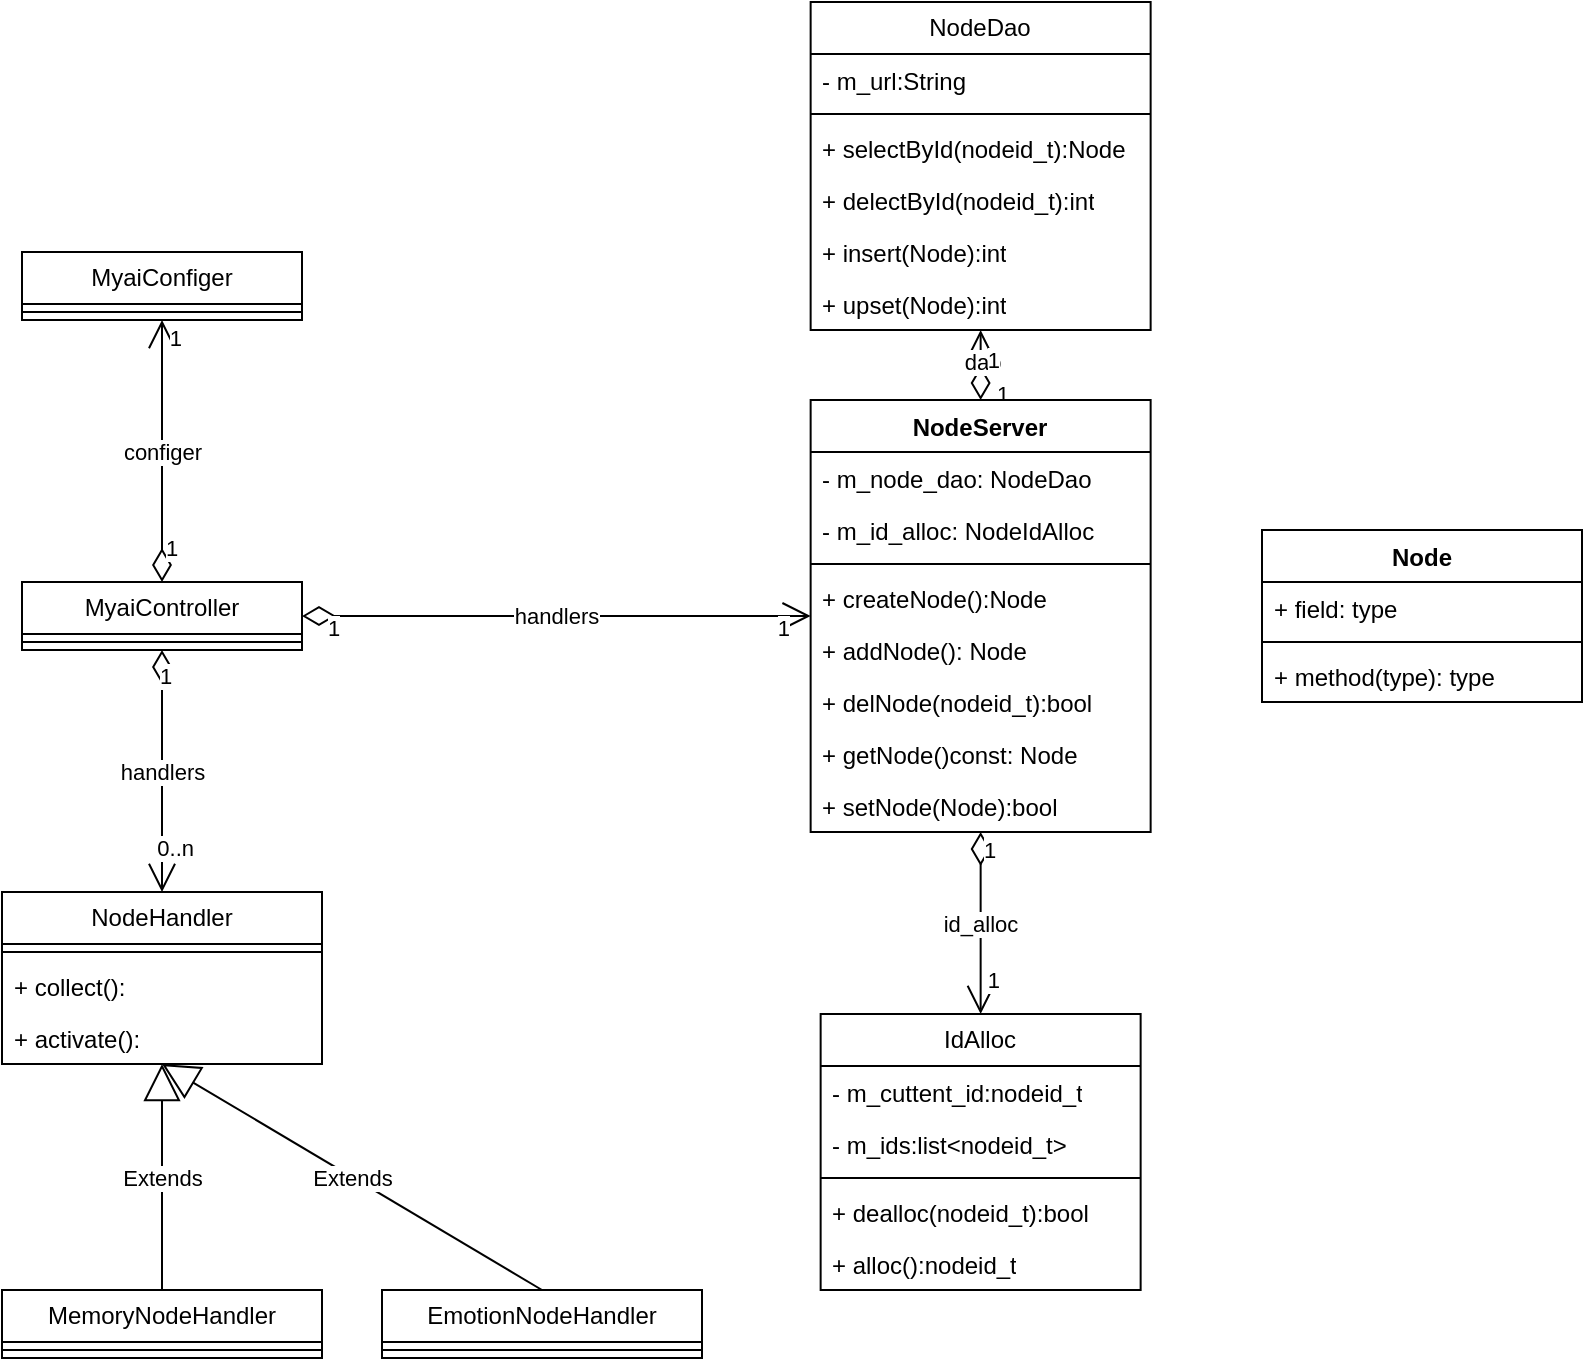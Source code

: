 <mxfile version="25.0.2">
  <diagram id="C5RBs43oDa-KdzZeNtuy" name="Page-1">
    <mxGraphModel dx="1352" dy="783" grid="1" gridSize="10" guides="1" tooltips="1" connect="1" arrows="1" fold="1" page="1" pageScale="1" pageWidth="827" pageHeight="1169" math="1" shadow="0">
      <root>
        <mxCell id="WIyWlLk6GJQsqaUBKTNV-0" />
        <mxCell id="WIyWlLk6GJQsqaUBKTNV-1" parent="WIyWlLk6GJQsqaUBKTNV-0" />
        <mxCell id="l1_kb9u0Heueqg295tcp-4" value="NodeDao" style="swimlane;fontStyle=0;childLayout=stackLayout;horizontal=1;startSize=26;fillColor=none;horizontalStack=0;resizeParent=1;resizeParentMax=0;resizeLast=0;collapsible=1;marginBottom=0;whiteSpace=wrap;html=1;" parent="WIyWlLk6GJQsqaUBKTNV-1" vertex="1">
          <mxGeometry x="424.32" y="15" width="170" height="164" as="geometry">
            <mxRectangle x="597.5" y="-50" width="90" height="30" as="alternateBounds" />
          </mxGeometry>
        </mxCell>
        <mxCell id="eja3u6TJSt648dlkl0UL-10" value="- m_url:String" style="text;strokeColor=none;fillColor=none;align=left;verticalAlign=top;spacingLeft=4;spacingRight=4;overflow=hidden;rotatable=0;points=[[0,0.5],[1,0.5]];portConstraint=eastwest;whiteSpace=wrap;html=1;" parent="l1_kb9u0Heueqg295tcp-4" vertex="1">
          <mxGeometry y="26" width="170" height="26" as="geometry" />
        </mxCell>
        <mxCell id="l1_kb9u0Heueqg295tcp-88" value="" style="line;strokeWidth=1;fillColor=none;align=left;verticalAlign=middle;spacingTop=-1;spacingLeft=3;spacingRight=3;rotatable=0;labelPosition=right;points=[];portConstraint=eastwest;strokeColor=inherit;" parent="l1_kb9u0Heueqg295tcp-4" vertex="1">
          <mxGeometry y="52" width="170" height="8" as="geometry" />
        </mxCell>
        <mxCell id="eja3u6TJSt648dlkl0UL-6" value="+ selectById(nodeid_t):Node" style="text;strokeColor=none;fillColor=none;align=left;verticalAlign=top;spacingLeft=4;spacingRight=4;overflow=hidden;rotatable=0;points=[[0,0.5],[1,0.5]];portConstraint=eastwest;whiteSpace=wrap;html=1;" parent="l1_kb9u0Heueqg295tcp-4" vertex="1">
          <mxGeometry y="60" width="170" height="26" as="geometry" />
        </mxCell>
        <mxCell id="eja3u6TJSt648dlkl0UL-7" value="+ delectById(nodeid_t):int" style="text;strokeColor=none;fillColor=none;align=left;verticalAlign=top;spacingLeft=4;spacingRight=4;overflow=hidden;rotatable=0;points=[[0,0.5],[1,0.5]];portConstraint=eastwest;whiteSpace=wrap;html=1;" parent="l1_kb9u0Heueqg295tcp-4" vertex="1">
          <mxGeometry y="86" width="170" height="26" as="geometry" />
        </mxCell>
        <mxCell id="eja3u6TJSt648dlkl0UL-8" value="+ insert(Node):int" style="text;strokeColor=none;fillColor=none;align=left;verticalAlign=top;spacingLeft=4;spacingRight=4;overflow=hidden;rotatable=0;points=[[0,0.5],[1,0.5]];portConstraint=eastwest;whiteSpace=wrap;html=1;" parent="l1_kb9u0Heueqg295tcp-4" vertex="1">
          <mxGeometry y="112" width="170" height="26" as="geometry" />
        </mxCell>
        <mxCell id="eja3u6TJSt648dlkl0UL-9" value="+ upset(Node):int" style="text;strokeColor=none;fillColor=none;align=left;verticalAlign=top;spacingLeft=4;spacingRight=4;overflow=hidden;rotatable=0;points=[[0,0.5],[1,0.5]];portConstraint=eastwest;whiteSpace=wrap;html=1;" parent="l1_kb9u0Heueqg295tcp-4" vertex="1">
          <mxGeometry y="138" width="170" height="26" as="geometry" />
        </mxCell>
        <mxCell id="l1_kb9u0Heueqg295tcp-8" value="MyaiController" style="swimlane;fontStyle=0;childLayout=stackLayout;horizontal=1;startSize=26;fillColor=none;horizontalStack=0;resizeParent=1;resizeParentMax=0;resizeLast=0;collapsible=1;marginBottom=0;whiteSpace=wrap;html=1;" parent="WIyWlLk6GJQsqaUBKTNV-1" vertex="1">
          <mxGeometry x="30" y="305" width="140" height="34" as="geometry" />
        </mxCell>
        <mxCell id="l1_kb9u0Heueqg295tcp-97" value="" style="line;strokeWidth=1;fillColor=none;align=left;verticalAlign=middle;spacingTop=-1;spacingLeft=3;spacingRight=3;rotatable=0;labelPosition=right;points=[];portConstraint=eastwest;strokeColor=inherit;" parent="l1_kb9u0Heueqg295tcp-8" vertex="1">
          <mxGeometry y="26" width="140" height="8" as="geometry" />
        </mxCell>
        <mxCell id="l1_kb9u0Heueqg295tcp-12" value="NodeHandler" style="swimlane;fontStyle=0;childLayout=stackLayout;horizontal=1;startSize=26;fillColor=none;horizontalStack=0;resizeParent=1;resizeParentMax=0;resizeLast=0;collapsible=1;marginBottom=0;whiteSpace=wrap;html=1;" parent="WIyWlLk6GJQsqaUBKTNV-1" vertex="1">
          <mxGeometry x="20" y="460" width="160" height="86" as="geometry" />
        </mxCell>
        <mxCell id="l1_kb9u0Heueqg295tcp-102" value="" style="line;strokeWidth=1;fillColor=none;align=left;verticalAlign=middle;spacingTop=-1;spacingLeft=3;spacingRight=3;rotatable=0;labelPosition=right;points=[];portConstraint=eastwest;strokeColor=inherit;" parent="l1_kb9u0Heueqg295tcp-12" vertex="1">
          <mxGeometry y="26" width="160" height="8" as="geometry" />
        </mxCell>
        <mxCell id="GlntnJ7-mtpeiSCosLIo-0" value="+&amp;nbsp;collect():" style="text;strokeColor=none;fillColor=none;align=left;verticalAlign=top;spacingLeft=4;spacingRight=4;overflow=hidden;rotatable=0;points=[[0,0.5],[1,0.5]];portConstraint=eastwest;whiteSpace=wrap;html=1;" parent="l1_kb9u0Heueqg295tcp-12" vertex="1">
          <mxGeometry y="34" width="160" height="26" as="geometry" />
        </mxCell>
        <mxCell id="GlntnJ7-mtpeiSCosLIo-1" value="+ activate():" style="text;strokeColor=none;fillColor=none;align=left;verticalAlign=top;spacingLeft=4;spacingRight=4;overflow=hidden;rotatable=0;points=[[0,0.5],[1,0.5]];portConstraint=eastwest;whiteSpace=wrap;html=1;" parent="l1_kb9u0Heueqg295tcp-12" vertex="1">
          <mxGeometry y="60" width="160" height="26" as="geometry" />
        </mxCell>
        <mxCell id="l1_kb9u0Heueqg295tcp-40" value="handlers" style="endArrow=open;html=1;endSize=12;startArrow=diamondThin;startSize=14;startFill=0;rounded=0;exitX=0.5;exitY=1;exitDx=0;exitDy=0;entryX=0.5;entryY=0;entryDx=0;entryDy=0;" parent="WIyWlLk6GJQsqaUBKTNV-1" source="l1_kb9u0Heueqg295tcp-8" target="l1_kb9u0Heueqg295tcp-12" edge="1">
          <mxGeometry x="-0.001" relative="1" as="geometry">
            <mxPoint x="346" y="440" as="sourcePoint" />
            <mxPoint x="506" y="440" as="targetPoint" />
            <mxPoint as="offset" />
          </mxGeometry>
        </mxCell>
        <mxCell id="l1_kb9u0Heueqg295tcp-41" value="1" style="edgeLabel;resizable=0;html=1;align=left;verticalAlign=top;" parent="l1_kb9u0Heueqg295tcp-40" connectable="0" vertex="1">
          <mxGeometry x="-1" relative="1" as="geometry">
            <mxPoint x="-3" as="offset" />
          </mxGeometry>
        </mxCell>
        <mxCell id="l1_kb9u0Heueqg295tcp-42" value="0..n" style="edgeLabel;resizable=0;html=1;align=right;verticalAlign=top;" parent="l1_kb9u0Heueqg295tcp-40" connectable="0" vertex="1">
          <mxGeometry x="1" relative="1" as="geometry">
            <mxPoint x="16" y="-35" as="offset" />
          </mxGeometry>
        </mxCell>
        <mxCell id="l1_kb9u0Heueqg295tcp-53" value="IdAlloc" style="swimlane;fontStyle=0;childLayout=stackLayout;horizontal=1;startSize=26;fillColor=none;horizontalStack=0;resizeParent=1;resizeParentMax=0;resizeLast=0;collapsible=1;marginBottom=0;whiteSpace=wrap;html=1;" parent="WIyWlLk6GJQsqaUBKTNV-1" vertex="1">
          <mxGeometry x="429.32" y="521" width="160" height="138" as="geometry" />
        </mxCell>
        <mxCell id="eja3u6TJSt648dlkl0UL-16" value="- m_cuttent_id:nodeid_t" style="text;strokeColor=none;fillColor=none;align=left;verticalAlign=top;spacingLeft=4;spacingRight=4;overflow=hidden;rotatable=0;points=[[0,0.5],[1,0.5]];portConstraint=eastwest;whiteSpace=wrap;html=1;" parent="l1_kb9u0Heueqg295tcp-53" vertex="1">
          <mxGeometry y="26" width="160" height="26" as="geometry" />
        </mxCell>
        <mxCell id="eja3u6TJSt648dlkl0UL-17" value="- m_ids:list&amp;lt;nodeid_t&amp;gt;" style="text;strokeColor=none;fillColor=none;align=left;verticalAlign=top;spacingLeft=4;spacingRight=4;overflow=hidden;rotatable=0;points=[[0,0.5],[1,0.5]];portConstraint=eastwest;whiteSpace=wrap;html=1;" parent="l1_kb9u0Heueqg295tcp-53" vertex="1">
          <mxGeometry y="52" width="160" height="26" as="geometry" />
        </mxCell>
        <mxCell id="l1_kb9u0Heueqg295tcp-100" value="" style="line;strokeWidth=1;fillColor=none;align=left;verticalAlign=middle;spacingTop=-1;spacingLeft=3;spacingRight=3;rotatable=0;labelPosition=right;points=[];portConstraint=eastwest;strokeColor=inherit;" parent="l1_kb9u0Heueqg295tcp-53" vertex="1">
          <mxGeometry y="78" width="160" height="8" as="geometry" />
        </mxCell>
        <mxCell id="eja3u6TJSt648dlkl0UL-19" value="+ dealloc(nodeid_t):bool" style="text;strokeColor=none;fillColor=none;align=left;verticalAlign=top;spacingLeft=4;spacingRight=4;overflow=hidden;rotatable=0;points=[[0,0.5],[1,0.5]];portConstraint=eastwest;whiteSpace=wrap;html=1;" parent="l1_kb9u0Heueqg295tcp-53" vertex="1">
          <mxGeometry y="86" width="160" height="26" as="geometry" />
        </mxCell>
        <mxCell id="eja3u6TJSt648dlkl0UL-18" value="+ alloc():nodeid_t" style="text;strokeColor=none;fillColor=none;align=left;verticalAlign=top;spacingLeft=4;spacingRight=4;overflow=hidden;rotatable=0;points=[[0,0.5],[1,0.5]];portConstraint=eastwest;whiteSpace=wrap;html=1;" parent="l1_kb9u0Heueqg295tcp-53" vertex="1">
          <mxGeometry y="112" width="160" height="26" as="geometry" />
        </mxCell>
        <mxCell id="l1_kb9u0Heueqg295tcp-60" value="MyaiConfiger" style="swimlane;fontStyle=0;childLayout=stackLayout;horizontal=1;startSize=26;fillColor=none;horizontalStack=0;resizeParent=1;resizeParentMax=0;resizeLast=0;collapsible=1;marginBottom=0;whiteSpace=wrap;html=1;" parent="WIyWlLk6GJQsqaUBKTNV-1" vertex="1">
          <mxGeometry x="30" y="140" width="140" height="34" as="geometry" />
        </mxCell>
        <mxCell id="l1_kb9u0Heueqg295tcp-101" value="" style="line;strokeWidth=1;fillColor=none;align=left;verticalAlign=middle;spacingTop=-1;spacingLeft=3;spacingRight=3;rotatable=0;labelPosition=right;points=[];portConstraint=eastwest;strokeColor=inherit;" parent="l1_kb9u0Heueqg295tcp-60" vertex="1">
          <mxGeometry y="26" width="140" height="8" as="geometry" />
        </mxCell>
        <mxCell id="l1_kb9u0Heueqg295tcp-65" value="configer" style="endArrow=open;html=1;endSize=12;startArrow=diamondThin;startSize=14;startFill=0;rounded=0;exitX=0.5;exitY=0;exitDx=0;exitDy=0;entryX=0.5;entryY=1;entryDx=0;entryDy=0;" parent="WIyWlLk6GJQsqaUBKTNV-1" source="l1_kb9u0Heueqg295tcp-8" target="l1_kb9u0Heueqg295tcp-60" edge="1">
          <mxGeometry relative="1" as="geometry">
            <mxPoint x="40" y="520" as="sourcePoint" />
            <mxPoint x="200" y="520" as="targetPoint" />
          </mxGeometry>
        </mxCell>
        <mxCell id="l1_kb9u0Heueqg295tcp-66" value="1" style="edgeLabel;resizable=0;html=1;align=left;verticalAlign=top;" parent="l1_kb9u0Heueqg295tcp-65" connectable="0" vertex="1">
          <mxGeometry x="-1" relative="1" as="geometry">
            <mxPoint y="-30" as="offset" />
          </mxGeometry>
        </mxCell>
        <mxCell id="l1_kb9u0Heueqg295tcp-67" value="1" style="edgeLabel;resizable=0;html=1;align=right;verticalAlign=top;" parent="l1_kb9u0Heueqg295tcp-65" connectable="0" vertex="1">
          <mxGeometry x="1" relative="1" as="geometry">
            <mxPoint x="10" y="-4" as="offset" />
          </mxGeometry>
        </mxCell>
        <mxCell id="l1_kb9u0Heueqg295tcp-68" value="MemoryNodeHandler" style="swimlane;fontStyle=0;childLayout=stackLayout;horizontal=1;startSize=26;fillColor=none;horizontalStack=0;resizeParent=1;resizeParentMax=0;resizeLast=0;collapsible=1;marginBottom=0;whiteSpace=wrap;html=1;" parent="WIyWlLk6GJQsqaUBKTNV-1" vertex="1">
          <mxGeometry x="20" y="659" width="160" height="34" as="geometry" />
        </mxCell>
        <mxCell id="QLfT95iHajIOkWm3uGbV-3" value="" style="line;strokeWidth=1;fillColor=none;align=left;verticalAlign=middle;spacingTop=-1;spacingLeft=3;spacingRight=3;rotatable=0;labelPosition=right;points=[];portConstraint=eastwest;strokeColor=inherit;" parent="l1_kb9u0Heueqg295tcp-68" vertex="1">
          <mxGeometry y="26" width="160" height="8" as="geometry" />
        </mxCell>
        <mxCell id="l1_kb9u0Heueqg295tcp-73" value="Extends" style="endArrow=block;endSize=16;endFill=0;html=1;rounded=0;exitX=0.5;exitY=0;exitDx=0;exitDy=0;entryX=0.5;entryY=1;entryDx=0;entryDy=0;" parent="WIyWlLk6GJQsqaUBKTNV-1" source="l1_kb9u0Heueqg295tcp-68" target="l1_kb9u0Heueqg295tcp-12" edge="1">
          <mxGeometry width="160" relative="1" as="geometry">
            <mxPoint x="96" y="639" as="sourcePoint" />
            <mxPoint x="66" y="549" as="targetPoint" />
          </mxGeometry>
        </mxCell>
        <mxCell id="l1_kb9u0Heueqg295tcp-74" value="EmotionNodeHandler" style="swimlane;fontStyle=0;childLayout=stackLayout;horizontal=1;startSize=26;fillColor=none;horizontalStack=0;resizeParent=1;resizeParentMax=0;resizeLast=0;collapsible=1;marginBottom=0;whiteSpace=wrap;html=1;" parent="WIyWlLk6GJQsqaUBKTNV-1" vertex="1">
          <mxGeometry x="210" y="659" width="160" height="34" as="geometry" />
        </mxCell>
        <mxCell id="QLfT95iHajIOkWm3uGbV-6" value="" style="line;strokeWidth=1;fillColor=none;align=left;verticalAlign=middle;spacingTop=-1;spacingLeft=3;spacingRight=3;rotatable=0;labelPosition=right;points=[];portConstraint=eastwest;strokeColor=inherit;" parent="l1_kb9u0Heueqg295tcp-74" vertex="1">
          <mxGeometry y="26" width="160" height="8" as="geometry" />
        </mxCell>
        <mxCell id="l1_kb9u0Heueqg295tcp-75" value="Extends" style="endArrow=block;endSize=16;endFill=0;html=1;rounded=0;exitX=0.5;exitY=0;exitDx=0;exitDy=0;entryX=0.5;entryY=1;entryDx=0;entryDy=0;" parent="WIyWlLk6GJQsqaUBKTNV-1" source="l1_kb9u0Heueqg295tcp-74" target="l1_kb9u0Heueqg295tcp-12" edge="1">
          <mxGeometry width="160" relative="1" as="geometry">
            <mxPoint x="145" y="675" as="sourcePoint" />
            <mxPoint x="36" y="549" as="targetPoint" />
          </mxGeometry>
        </mxCell>
        <mxCell id="l1_kb9u0Heueqg295tcp-94" value="dao" style="endArrow=open;html=1;endSize=12;startArrow=diamondThin;startSize=14;startFill=0;rounded=0;entryX=0.5;entryY=1;entryDx=0;entryDy=0;exitX=0.5;exitY=0;exitDx=0;exitDy=0;" parent="WIyWlLk6GJQsqaUBKTNV-1" source="QLfT95iHajIOkWm3uGbV-7" target="l1_kb9u0Heueqg295tcp-4" edge="1">
          <mxGeometry x="0.122" y="-1" relative="1" as="geometry">
            <mxPoint x="454.32" y="249" as="sourcePoint" />
            <mxPoint x="584.32" y="254" as="targetPoint" />
            <mxPoint as="offset" />
          </mxGeometry>
        </mxCell>
        <mxCell id="l1_kb9u0Heueqg295tcp-95" value="1" style="edgeLabel;resizable=0;html=1;align=left;verticalAlign=top;" parent="l1_kb9u0Heueqg295tcp-94" connectable="0" vertex="1">
          <mxGeometry x="-1" relative="1" as="geometry">
            <mxPoint x="17" y="-4" as="offset" />
          </mxGeometry>
        </mxCell>
        <mxCell id="l1_kb9u0Heueqg295tcp-96" value="1" style="edgeLabel;resizable=0;html=1;align=right;verticalAlign=top;" parent="l1_kb9u0Heueqg295tcp-94" connectable="0" vertex="1">
          <mxGeometry x="1" relative="1" as="geometry">
            <mxPoint x="10" y="2" as="offset" />
          </mxGeometry>
        </mxCell>
        <mxCell id="QLfT95iHajIOkWm3uGbV-15" value="1" style="edgeLabel;html=1;align=center;verticalAlign=middle;resizable=0;points=[];" parent="l1_kb9u0Heueqg295tcp-94" vertex="1" connectable="0">
          <mxGeometry x="-0.79" y="-1" relative="1" as="geometry">
            <mxPoint x="9" as="offset" />
          </mxGeometry>
        </mxCell>
        <mxCell id="l1_kb9u0Heueqg295tcp-107" value="id_alloc" style="endArrow=open;html=1;endSize=12;startArrow=diamondThin;startSize=14;startFill=0;rounded=0;exitX=0.5;exitY=1;exitDx=0;exitDy=0;entryX=0.5;entryY=0;entryDx=0;entryDy=0;" parent="WIyWlLk6GJQsqaUBKTNV-1" source="QLfT95iHajIOkWm3uGbV-7" target="l1_kb9u0Heueqg295tcp-53" edge="1">
          <mxGeometry relative="1" as="geometry">
            <mxPoint x="300.32" y="75" as="sourcePoint" />
            <mxPoint x="674.32" y="403" as="targetPoint" />
          </mxGeometry>
        </mxCell>
        <mxCell id="l1_kb9u0Heueqg295tcp-108" value="1" style="edgeLabel;resizable=0;html=1;align=left;verticalAlign=top;" parent="l1_kb9u0Heueqg295tcp-107" connectable="0" vertex="1">
          <mxGeometry x="-1" relative="1" as="geometry">
            <mxPoint y="-4" as="offset" />
          </mxGeometry>
        </mxCell>
        <mxCell id="l1_kb9u0Heueqg295tcp-109" value="1" style="edgeLabel;resizable=0;html=1;align=right;verticalAlign=top;" parent="l1_kb9u0Heueqg295tcp-107" connectable="0" vertex="1">
          <mxGeometry x="1" relative="1" as="geometry">
            <mxPoint x="10" y="-30" as="offset" />
          </mxGeometry>
        </mxCell>
        <mxCell id="QLfT95iHajIOkWm3uGbV-7" value="NodeServer" style="swimlane;fontStyle=1;align=center;verticalAlign=top;childLayout=stackLayout;horizontal=1;startSize=26;horizontalStack=0;resizeParent=1;resizeParentMax=0;resizeLast=0;collapsible=1;marginBottom=0;whiteSpace=wrap;html=1;" parent="WIyWlLk6GJQsqaUBKTNV-1" vertex="1">
          <mxGeometry x="424.32" y="214" width="170" height="216" as="geometry">
            <mxRectangle x="585" y="260" width="100" height="30" as="alternateBounds" />
          </mxGeometry>
        </mxCell>
        <mxCell id="eja3u6TJSt648dlkl0UL-4" value="- m_node_dao: NodeDao" style="text;strokeColor=none;fillColor=none;align=left;verticalAlign=top;spacingLeft=4;spacingRight=4;overflow=hidden;rotatable=0;points=[[0,0.5],[1,0.5]];portConstraint=eastwest;whiteSpace=wrap;html=1;" parent="QLfT95iHajIOkWm3uGbV-7" vertex="1">
          <mxGeometry y="26" width="170" height="26" as="geometry" />
        </mxCell>
        <mxCell id="eja3u6TJSt648dlkl0UL-5" value="- m_id_alloc: NodeIdAlloc" style="text;strokeColor=none;fillColor=none;align=left;verticalAlign=top;spacingLeft=4;spacingRight=4;overflow=hidden;rotatable=0;points=[[0,0.5],[1,0.5]];portConstraint=eastwest;whiteSpace=wrap;html=1;" parent="QLfT95iHajIOkWm3uGbV-7" vertex="1">
          <mxGeometry y="52" width="170" height="26" as="geometry" />
        </mxCell>
        <mxCell id="QLfT95iHajIOkWm3uGbV-9" value="" style="line;strokeWidth=1;fillColor=none;align=left;verticalAlign=middle;spacingTop=-1;spacingLeft=3;spacingRight=3;rotatable=0;labelPosition=right;points=[];portConstraint=eastwest;strokeColor=inherit;" parent="QLfT95iHajIOkWm3uGbV-7" vertex="1">
          <mxGeometry y="78" width="170" height="8" as="geometry" />
        </mxCell>
        <mxCell id="TomlQcOunkCNBBvGH4-7-0" value="+ createNode():Node" style="text;strokeColor=none;fillColor=none;align=left;verticalAlign=top;spacingLeft=4;spacingRight=4;overflow=hidden;rotatable=0;points=[[0,0.5],[1,0.5]];portConstraint=eastwest;whiteSpace=wrap;html=1;" parent="QLfT95iHajIOkWm3uGbV-7" vertex="1">
          <mxGeometry y="86" width="170" height="26" as="geometry" />
        </mxCell>
        <mxCell id="eja3u6TJSt648dlkl0UL-0" value="+ addNode(): Node" style="text;strokeColor=none;fillColor=none;align=left;verticalAlign=top;spacingLeft=4;spacingRight=4;overflow=hidden;rotatable=0;points=[[0,0.5],[1,0.5]];portConstraint=eastwest;whiteSpace=wrap;html=1;" parent="QLfT95iHajIOkWm3uGbV-7" vertex="1">
          <mxGeometry y="112" width="170" height="26" as="geometry" />
        </mxCell>
        <mxCell id="eja3u6TJSt648dlkl0UL-1" value="+ delNode(nodeid_t):bool" style="text;strokeColor=none;fillColor=none;align=left;verticalAlign=top;spacingLeft=4;spacingRight=4;overflow=hidden;rotatable=0;points=[[0,0.5],[1,0.5]];portConstraint=eastwest;whiteSpace=wrap;html=1;" parent="QLfT95iHajIOkWm3uGbV-7" vertex="1">
          <mxGeometry y="138" width="170" height="26" as="geometry" />
        </mxCell>
        <mxCell id="eja3u6TJSt648dlkl0UL-2" value="+ getNode()const: Node" style="text;strokeColor=none;fillColor=none;align=left;verticalAlign=top;spacingLeft=4;spacingRight=4;overflow=hidden;rotatable=0;points=[[0,0.5],[1,0.5]];portConstraint=eastwest;whiteSpace=wrap;html=1;" parent="QLfT95iHajIOkWm3uGbV-7" vertex="1">
          <mxGeometry y="164" width="170" height="26" as="geometry" />
        </mxCell>
        <mxCell id="eja3u6TJSt648dlkl0UL-3" value="+ setNode(Node):bool" style="text;strokeColor=none;fillColor=none;align=left;verticalAlign=top;spacingLeft=4;spacingRight=4;overflow=hidden;rotatable=0;points=[[0,0.5],[1,0.5]];portConstraint=eastwest;whiteSpace=wrap;html=1;" parent="QLfT95iHajIOkWm3uGbV-7" vertex="1">
          <mxGeometry y="190" width="170" height="26" as="geometry" />
        </mxCell>
        <mxCell id="QLfT95iHajIOkWm3uGbV-11" value="handlers" style="endArrow=open;html=1;endSize=12;startArrow=diamondThin;startSize=14;startFill=0;rounded=0;exitX=1;exitY=0.5;exitDx=0;exitDy=0;entryX=0;entryY=0.5;entryDx=0;entryDy=0;" parent="WIyWlLk6GJQsqaUBKTNV-1" source="l1_kb9u0Heueqg295tcp-8" target="QLfT95iHajIOkWm3uGbV-7" edge="1">
          <mxGeometry x="-0.001" relative="1" as="geometry">
            <mxPoint x="550" y="344" as="sourcePoint" />
            <mxPoint x="550" y="240" as="targetPoint" />
            <mxPoint as="offset" />
          </mxGeometry>
        </mxCell>
        <mxCell id="QLfT95iHajIOkWm3uGbV-12" value="1" style="edgeLabel;resizable=0;html=1;align=left;verticalAlign=top;" parent="QLfT95iHajIOkWm3uGbV-11" connectable="0" vertex="1">
          <mxGeometry x="-1" relative="1" as="geometry">
            <mxPoint x="11" y="-7" as="offset" />
          </mxGeometry>
        </mxCell>
        <mxCell id="QLfT95iHajIOkWm3uGbV-13" value="1" style="edgeLabel;resizable=0;html=1;align=right;verticalAlign=top;" parent="QLfT95iHajIOkWm3uGbV-11" connectable="0" vertex="1">
          <mxGeometry x="1" relative="1" as="geometry">
            <mxPoint x="-10" y="-7" as="offset" />
          </mxGeometry>
        </mxCell>
        <mxCell id="GlntnJ7-mtpeiSCosLIo-2" value="Node" style="swimlane;fontStyle=1;align=center;verticalAlign=top;childLayout=stackLayout;horizontal=1;startSize=26;horizontalStack=0;resizeParent=1;resizeParentMax=0;resizeLast=0;collapsible=1;marginBottom=0;whiteSpace=wrap;html=1;" parent="WIyWlLk6GJQsqaUBKTNV-1" vertex="1">
          <mxGeometry x="650" y="279" width="160" height="86" as="geometry" />
        </mxCell>
        <mxCell id="GlntnJ7-mtpeiSCosLIo-3" value="+ field: type" style="text;strokeColor=none;fillColor=none;align=left;verticalAlign=top;spacingLeft=4;spacingRight=4;overflow=hidden;rotatable=0;points=[[0,0.5],[1,0.5]];portConstraint=eastwest;whiteSpace=wrap;html=1;" parent="GlntnJ7-mtpeiSCosLIo-2" vertex="1">
          <mxGeometry y="26" width="160" height="26" as="geometry" />
        </mxCell>
        <mxCell id="GlntnJ7-mtpeiSCosLIo-4" value="" style="line;strokeWidth=1;fillColor=none;align=left;verticalAlign=middle;spacingTop=-1;spacingLeft=3;spacingRight=3;rotatable=0;labelPosition=right;points=[];portConstraint=eastwest;strokeColor=inherit;" parent="GlntnJ7-mtpeiSCosLIo-2" vertex="1">
          <mxGeometry y="52" width="160" height="8" as="geometry" />
        </mxCell>
        <mxCell id="GlntnJ7-mtpeiSCosLIo-5" value="+ method(type): type" style="text;strokeColor=none;fillColor=none;align=left;verticalAlign=top;spacingLeft=4;spacingRight=4;overflow=hidden;rotatable=0;points=[[0,0.5],[1,0.5]];portConstraint=eastwest;whiteSpace=wrap;html=1;" parent="GlntnJ7-mtpeiSCosLIo-2" vertex="1">
          <mxGeometry y="60" width="160" height="26" as="geometry" />
        </mxCell>
      </root>
    </mxGraphModel>
  </diagram>
</mxfile>
